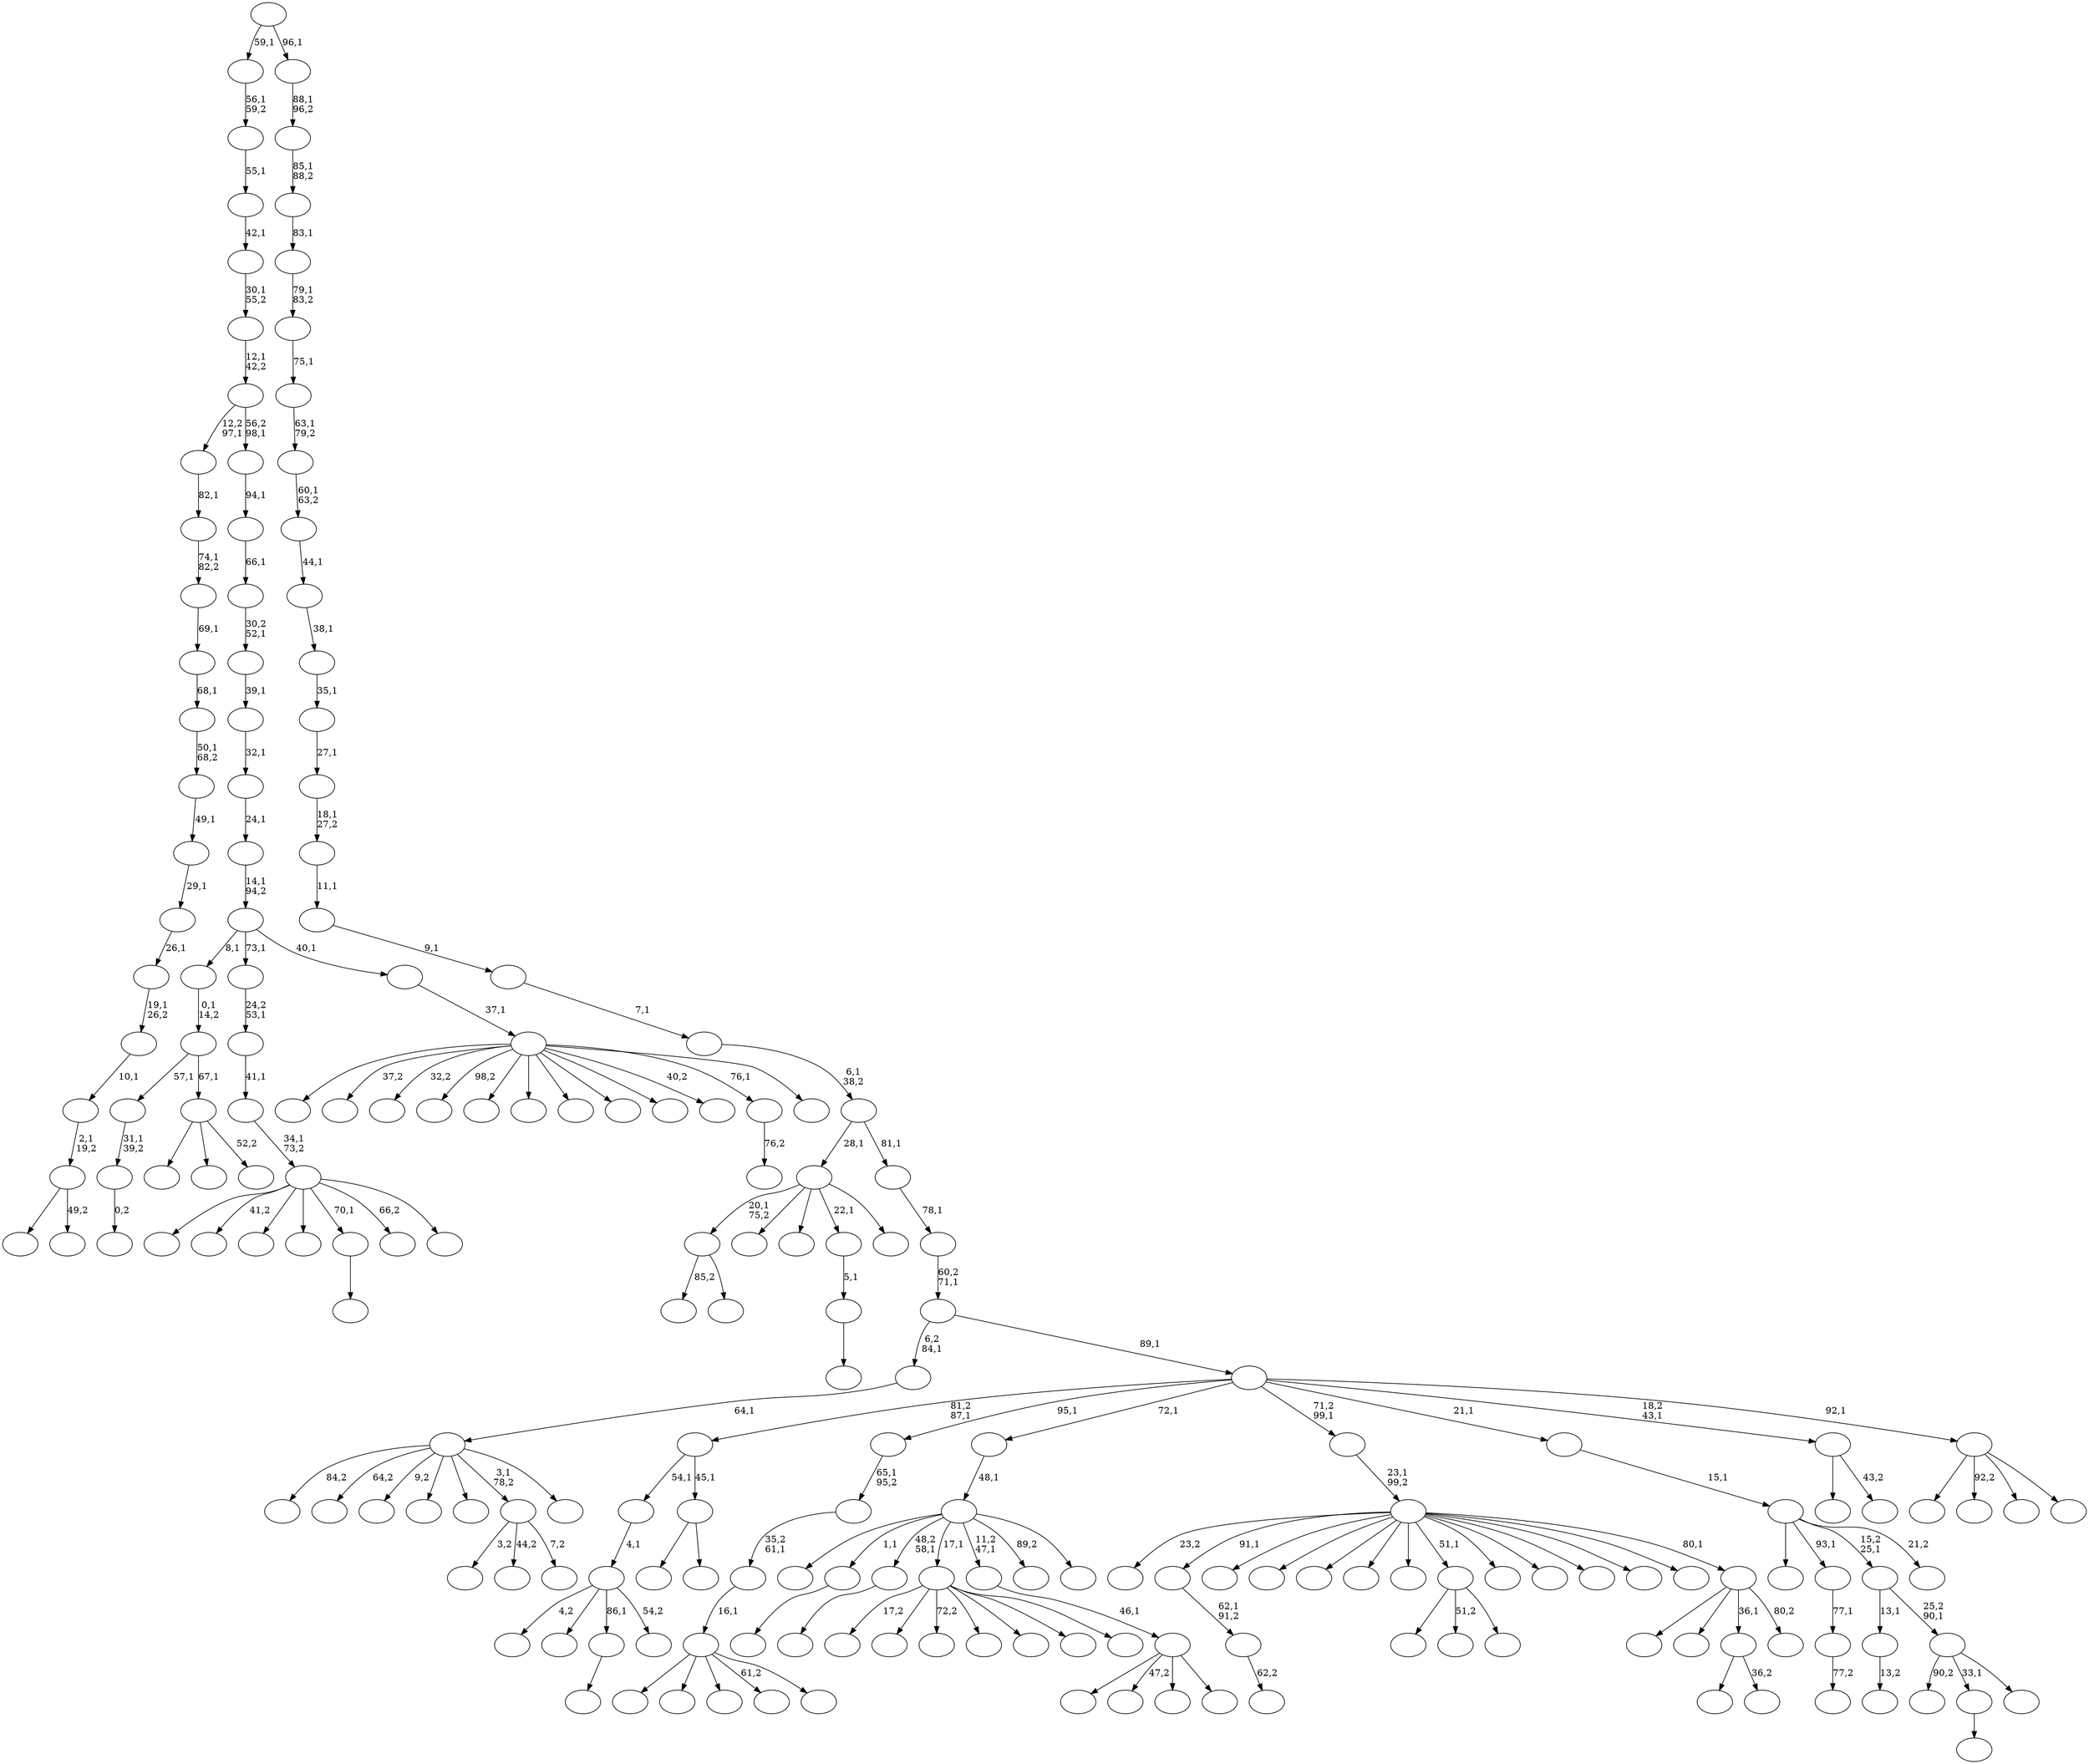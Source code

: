 digraph T {
	200 [label=""]
	199 [label=""]
	198 [label=""]
	197 [label=""]
	196 [label=""]
	195 [label=""]
	194 [label=""]
	193 [label=""]
	192 [label=""]
	191 [label=""]
	190 [label=""]
	189 [label=""]
	188 [label=""]
	187 [label=""]
	186 [label=""]
	185 [label=""]
	184 [label=""]
	183 [label=""]
	182 [label=""]
	181 [label=""]
	180 [label=""]
	179 [label=""]
	178 [label=""]
	177 [label=""]
	176 [label=""]
	175 [label=""]
	174 [label=""]
	173 [label=""]
	172 [label=""]
	171 [label=""]
	170 [label=""]
	169 [label=""]
	168 [label=""]
	167 [label=""]
	166 [label=""]
	165 [label=""]
	164 [label=""]
	163 [label=""]
	162 [label=""]
	161 [label=""]
	160 [label=""]
	159 [label=""]
	158 [label=""]
	157 [label=""]
	156 [label=""]
	155 [label=""]
	154 [label=""]
	153 [label=""]
	152 [label=""]
	151 [label=""]
	150 [label=""]
	149 [label=""]
	148 [label=""]
	147 [label=""]
	146 [label=""]
	145 [label=""]
	144 [label=""]
	143 [label=""]
	142 [label=""]
	141 [label=""]
	140 [label=""]
	139 [label=""]
	138 [label=""]
	137 [label=""]
	136 [label=""]
	135 [label=""]
	134 [label=""]
	133 [label=""]
	132 [label=""]
	131 [label=""]
	130 [label=""]
	129 [label=""]
	128 [label=""]
	127 [label=""]
	126 [label=""]
	125 [label=""]
	124 [label=""]
	123 [label=""]
	122 [label=""]
	121 [label=""]
	120 [label=""]
	119 [label=""]
	118 [label=""]
	117 [label=""]
	116 [label=""]
	115 [label=""]
	114 [label=""]
	113 [label=""]
	112 [label=""]
	111 [label=""]
	110 [label=""]
	109 [label=""]
	108 [label=""]
	107 [label=""]
	106 [label=""]
	105 [label=""]
	104 [label=""]
	103 [label=""]
	102 [label=""]
	101 [label=""]
	100 [label=""]
	99 [label=""]
	98 [label=""]
	97 [label=""]
	96 [label=""]
	95 [label=""]
	94 [label=""]
	93 [label=""]
	92 [label=""]
	91 [label=""]
	90 [label=""]
	89 [label=""]
	88 [label=""]
	87 [label=""]
	86 [label=""]
	85 [label=""]
	84 [label=""]
	83 [label=""]
	82 [label=""]
	81 [label=""]
	80 [label=""]
	79 [label=""]
	78 [label=""]
	77 [label=""]
	76 [label=""]
	75 [label=""]
	74 [label=""]
	73 [label=""]
	72 [label=""]
	71 [label=""]
	70 [label=""]
	69 [label=""]
	68 [label=""]
	67 [label=""]
	66 [label=""]
	65 [label=""]
	64 [label=""]
	63 [label=""]
	62 [label=""]
	61 [label=""]
	60 [label=""]
	59 [label=""]
	58 [label=""]
	57 [label=""]
	56 [label=""]
	55 [label=""]
	54 [label=""]
	53 [label=""]
	52 [label=""]
	51 [label=""]
	50 [label=""]
	49 [label=""]
	48 [label=""]
	47 [label=""]
	46 [label=""]
	45 [label=""]
	44 [label=""]
	43 [label=""]
	42 [label=""]
	41 [label=""]
	40 [label=""]
	39 [label=""]
	38 [label=""]
	37 [label=""]
	36 [label=""]
	35 [label=""]
	34 [label=""]
	33 [label=""]
	32 [label=""]
	31 [label=""]
	30 [label=""]
	29 [label=""]
	28 [label=""]
	27 [label=""]
	26 [label=""]
	25 [label=""]
	24 [label=""]
	23 [label=""]
	22 [label=""]
	21 [label=""]
	20 [label=""]
	19 [label=""]
	18 [label=""]
	17 [label=""]
	16 [label=""]
	15 [label=""]
	14 [label=""]
	13 [label=""]
	12 [label=""]
	11 [label=""]
	10 [label=""]
	9 [label=""]
	8 [label=""]
	7 [label=""]
	6 [label=""]
	5 [label=""]
	4 [label=""]
	3 [label=""]
	2 [label=""]
	1 [label=""]
	0 [label=""]
	195 -> 196 [label="0,2"]
	194 -> 195 [label="31,1\n39,2"]
	180 -> 181 [label=""]
	176 -> 178 [label="85,2"]
	176 -> 177 [label=""]
	171 -> 172 [label="77,2"]
	170 -> 171 [label="77,1"]
	167 -> 168 [label="62,2"]
	166 -> 167 [label="62,1\n91,2"]
	161 -> 192 [label=""]
	161 -> 162 [label="49,2"]
	160 -> 161 [label="2,1\n19,2"]
	159 -> 160 [label="10,1"]
	158 -> 159 [label="19,1\n26,2"]
	157 -> 158 [label="26,1"]
	156 -> 157 [label="29,1"]
	155 -> 156 [label="49,1"]
	154 -> 155 [label="50,1\n68,2"]
	153 -> 154 [label="68,1"]
	152 -> 153 [label="69,1"]
	151 -> 152 [label="74,1\n82,2"]
	150 -> 151 [label="82,1"]
	146 -> 147 [label=""]
	142 -> 143 [label=""]
	139 -> 140 [label=""]
	129 -> 130 [label=""]
	128 -> 129 [label="5,1"]
	124 -> 198 [label="4,2"]
	124 -> 197 [label=""]
	124 -> 180 [label="86,1"]
	124 -> 125 [label="54,2"]
	123 -> 124 [label="4,1"]
	117 -> 176 [label="20,1\n75,2"]
	117 -> 163 [label=""]
	117 -> 137 [label=""]
	117 -> 128 [label="22,1"]
	117 -> 118 [label=""]
	111 -> 112 [label=""]
	108 -> 186 [label=""]
	108 -> 126 [label="51,2"]
	108 -> 109 [label=""]
	104 -> 105 [label="13,2"]
	97 -> 193 [label=""]
	97 -> 119 [label=""]
	97 -> 98 [label="52,2"]
	96 -> 194 [label="57,1"]
	96 -> 97 [label="67,1"]
	95 -> 96 [label="0,1\n14,2"]
	92 -> 175 [label="17,2"]
	92 -> 169 [label=""]
	92 -> 136 [label="72,2"]
	92 -> 131 [label=""]
	92 -> 121 [label=""]
	92 -> 115 [label=""]
	92 -> 93 [label=""]
	88 -> 144 [label=""]
	88 -> 99 [label="47,2"]
	88 -> 90 [label=""]
	88 -> 89 [label=""]
	87 -> 88 [label="46,1"]
	82 -> 188 [label=""]
	82 -> 83 [label=""]
	81 -> 123 [label="54,1"]
	81 -> 82 [label="45,1"]
	77 -> 199 [label=""]
	77 -> 149 [label=""]
	77 -> 134 [label=""]
	77 -> 110 [label="61,2"]
	77 -> 78 [label=""]
	76 -> 77 [label="16,1"]
	75 -> 76 [label="35,2\n61,1"]
	74 -> 75 [label="65,1\n95,2"]
	72 -> 189 [label=""]
	72 -> 73 [label="36,2"]
	67 -> 68 [label="76,2"]
	65 -> 122 [label="3,2"]
	65 -> 85 [label="44,2"]
	65 -> 66 [label="7,2"]
	62 -> 200 [label=""]
	62 -> 191 [label="41,2"]
	62 -> 190 [label=""]
	62 -> 141 [label=""]
	62 -> 111 [label="70,1"]
	62 -> 79 [label="66,2"]
	62 -> 63 [label=""]
	61 -> 62 [label="34,1\n73,2"]
	60 -> 61 [label="41,1"]
	59 -> 60 [label="24,2\n53,1"]
	57 -> 174 [label=""]
	57 -> 173 [label="37,2"]
	57 -> 165 [label="32,2"]
	57 -> 148 [label="98,2"]
	57 -> 138 [label=""]
	57 -> 106 [label=""]
	57 -> 103 [label=""]
	57 -> 102 [label=""]
	57 -> 100 [label=""]
	57 -> 70 [label="40,2"]
	57 -> 67 [label="76,1"]
	57 -> 58 [label=""]
	56 -> 57 [label="37,1"]
	55 -> 95 [label="8,1"]
	55 -> 59 [label="73,1"]
	55 -> 56 [label="40,1"]
	54 -> 55 [label="14,1\n94,2"]
	53 -> 54 [label="24,1"]
	52 -> 53 [label="32,1"]
	51 -> 52 [label="39,1"]
	50 -> 51 [label="30,2\n52,1"]
	49 -> 50 [label="66,1"]
	48 -> 49 [label="94,1"]
	47 -> 150 [label="12,2\n97,1"]
	47 -> 48 [label="56,2\n98,1"]
	46 -> 47 [label="12,1\n42,2"]
	45 -> 46 [label="30,1\n55,2"]
	44 -> 45 [label="42,1"]
	43 -> 44 [label="55,1"]
	42 -> 43 [label="56,1\n59,2"]
	40 -> 164 [label="90,2"]
	40 -> 142 [label="33,1"]
	40 -> 41 [label=""]
	39 -> 104 [label="13,1"]
	39 -> 40 [label="25,2\n90,1"]
	37 -> 182 [label=""]
	37 -> 146 [label="1,1"]
	37 -> 139 [label="48,2\n58,1"]
	37 -> 92 [label="17,1"]
	37 -> 87 [label="11,2\n47,1"]
	37 -> 69 [label="89,2"]
	37 -> 38 [label=""]
	36 -> 37 [label="48,1"]
	34 -> 185 [label="84,2"]
	34 -> 183 [label="64,2"]
	34 -> 120 [label="9,2"]
	34 -> 114 [label=""]
	34 -> 101 [label=""]
	34 -> 65 [label="3,1\n78,2"]
	34 -> 35 [label=""]
	33 -> 34 [label="64,1"]
	31 -> 179 [label=""]
	31 -> 127 [label=""]
	31 -> 72 [label="36,1"]
	31 -> 32 [label="80,2"]
	30 -> 187 [label="23,2"]
	30 -> 166 [label="91,1"]
	30 -> 145 [label=""]
	30 -> 135 [label=""]
	30 -> 133 [label=""]
	30 -> 116 [label=""]
	30 -> 113 [label=""]
	30 -> 108 [label="51,1"]
	30 -> 107 [label=""]
	30 -> 94 [label=""]
	30 -> 91 [label=""]
	30 -> 86 [label=""]
	30 -> 80 [label=""]
	30 -> 31 [label="80,1"]
	29 -> 30 [label="23,1\n99,2"]
	27 -> 184 [label=""]
	27 -> 170 [label="93,1"]
	27 -> 39 [label="15,2\n25,1"]
	27 -> 28 [label="21,2"]
	26 -> 27 [label="15,1"]
	24 -> 64 [label=""]
	24 -> 25 [label="43,2"]
	22 -> 132 [label=""]
	22 -> 84 [label="92,2"]
	22 -> 71 [label=""]
	22 -> 23 [label=""]
	21 -> 81 [label="81,2\n87,1"]
	21 -> 74 [label="95,1"]
	21 -> 36 [label="72,1"]
	21 -> 29 [label="71,2\n99,1"]
	21 -> 26 [label="21,1"]
	21 -> 24 [label="18,2\n43,1"]
	21 -> 22 [label="92,1"]
	20 -> 33 [label="6,2\n84,1"]
	20 -> 21 [label="89,1"]
	19 -> 20 [label="60,2\n71,1"]
	18 -> 19 [label="78,1"]
	17 -> 117 [label="28,1"]
	17 -> 18 [label="81,1"]
	16 -> 17 [label="6,1\n38,2"]
	15 -> 16 [label="7,1"]
	14 -> 15 [label="9,1"]
	13 -> 14 [label="11,1"]
	12 -> 13 [label="18,1\n27,2"]
	11 -> 12 [label="27,1"]
	10 -> 11 [label="35,1"]
	9 -> 10 [label="38,1"]
	8 -> 9 [label="44,1"]
	7 -> 8 [label="60,1\n63,2"]
	6 -> 7 [label="63,1\n79,2"]
	5 -> 6 [label="75,1"]
	4 -> 5 [label="79,1\n83,2"]
	3 -> 4 [label="83,1"]
	2 -> 3 [label="85,1\n88,2"]
	1 -> 2 [label="88,1\n96,2"]
	0 -> 42 [label="59,1"]
	0 -> 1 [label="96,1"]
}
